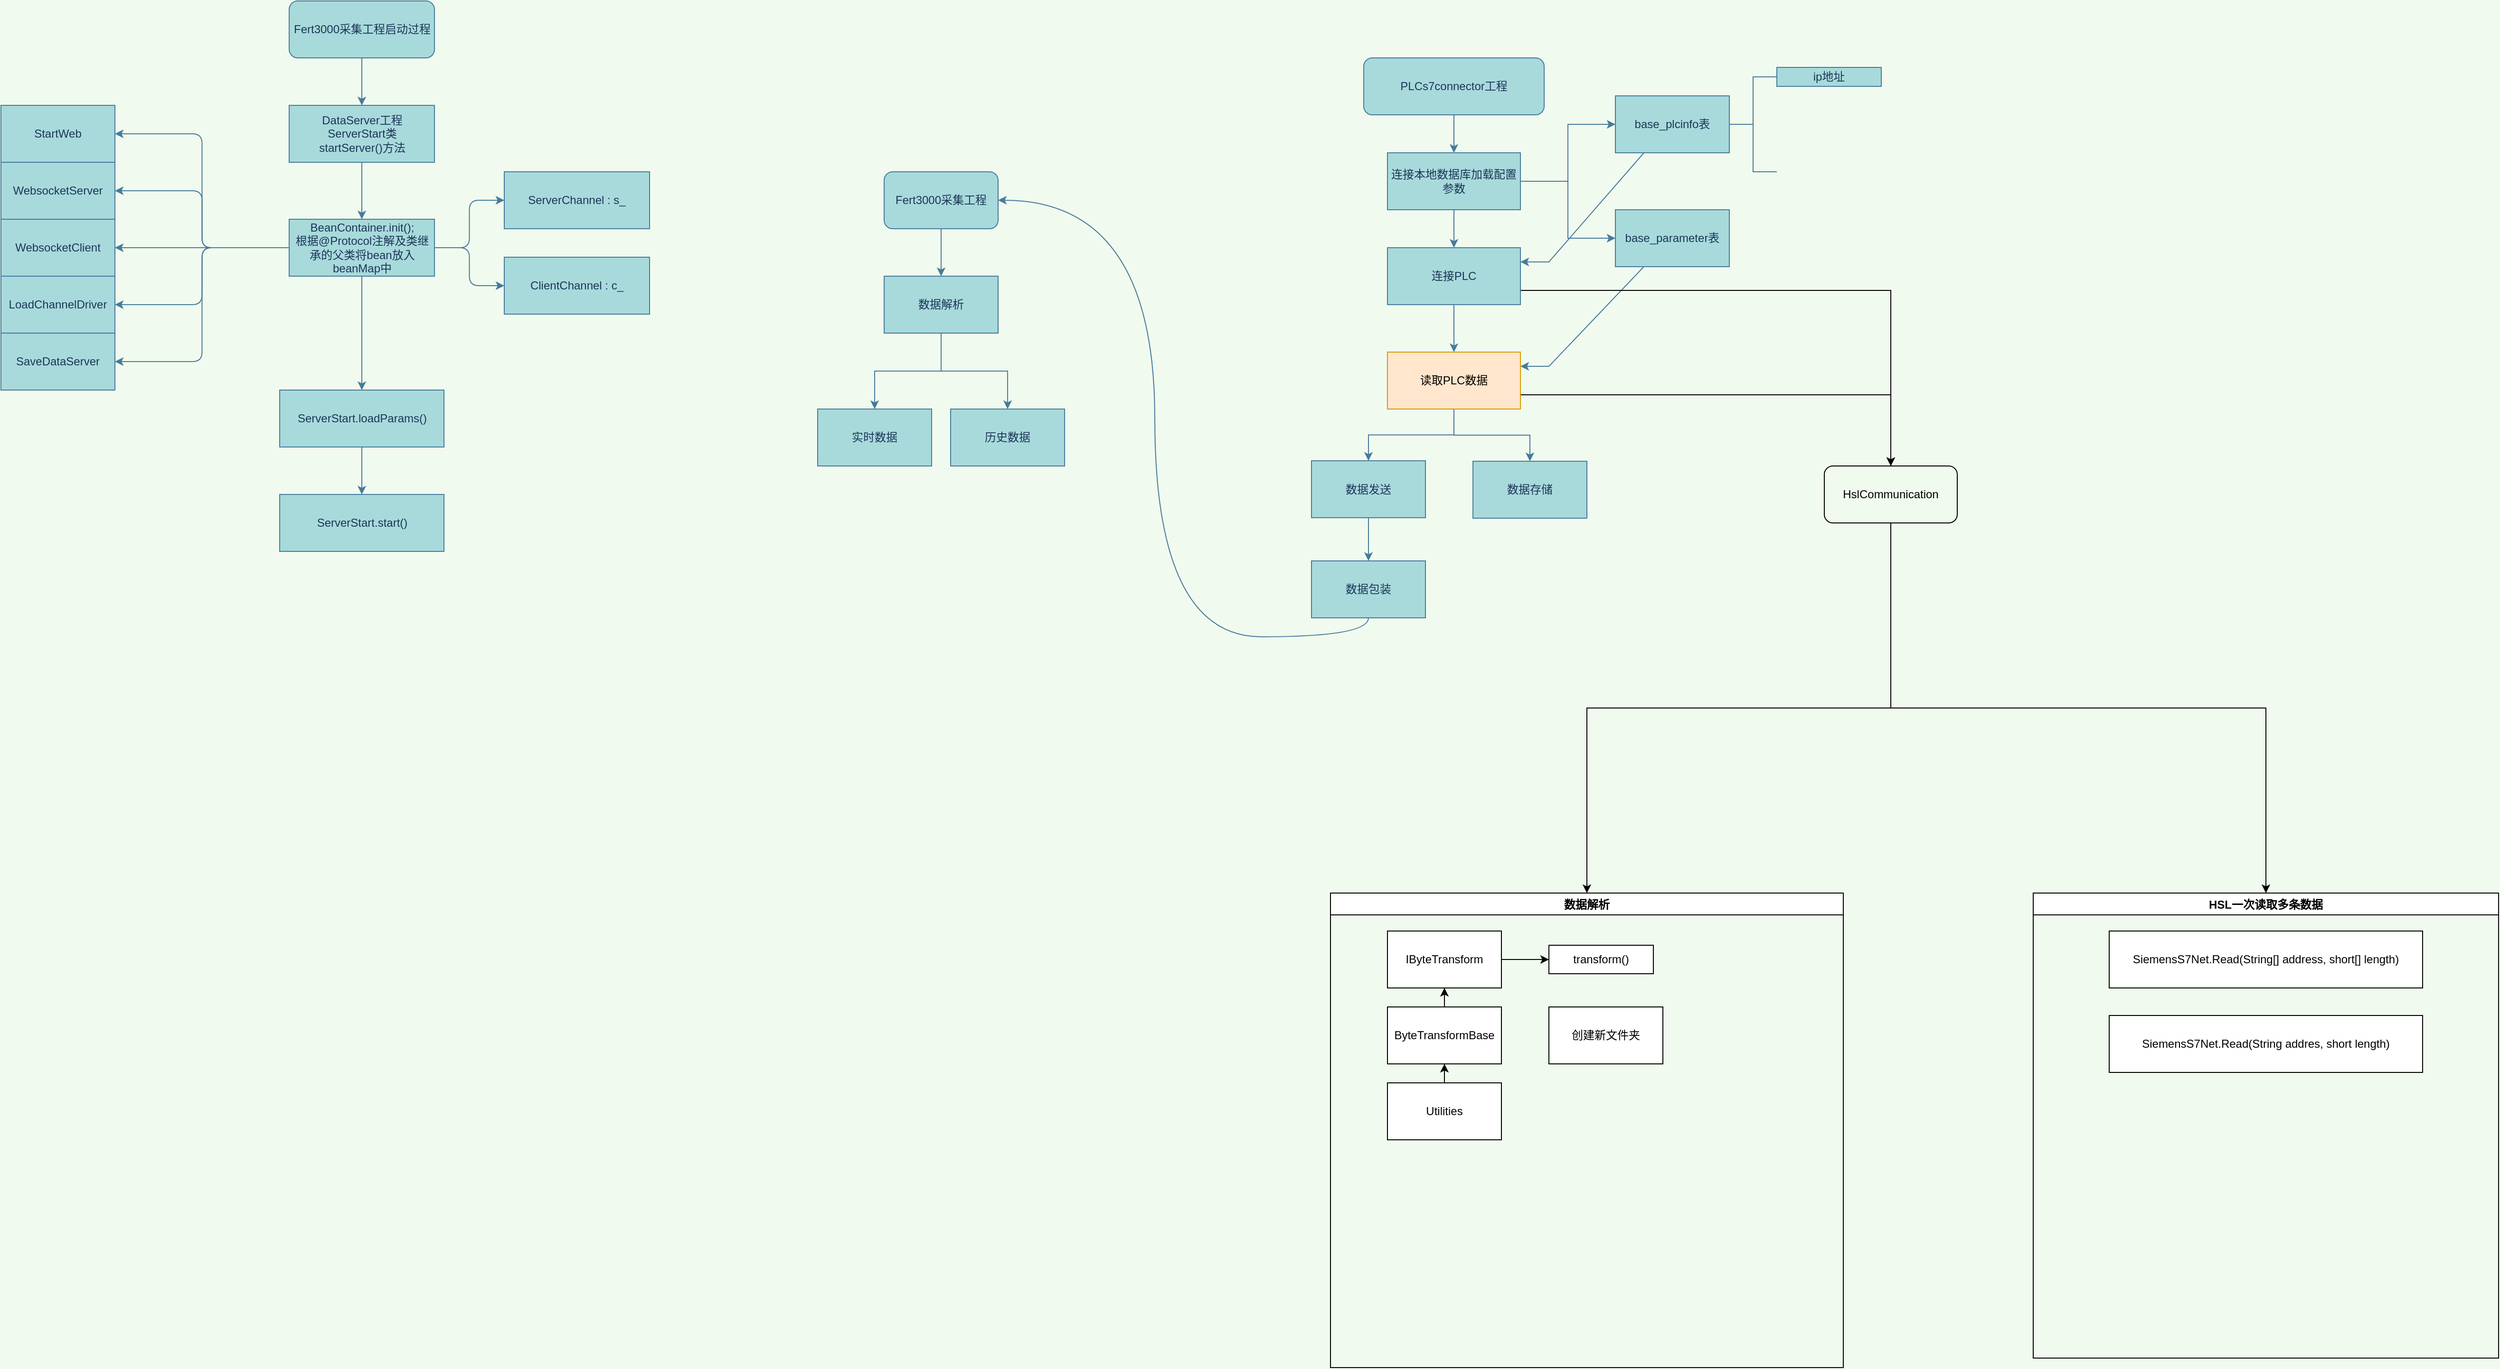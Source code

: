 <mxfile version="14.6.12" type="github">
  <diagram id="q3Z1H3btBQTQNrwf0yXD" name="Page-1">
    <mxGraphModel dx="2800" dy="552" grid="1" gridSize="10" guides="1" tooltips="1" connect="1" arrows="1" fold="1" page="1" pageScale="1" pageWidth="827" pageHeight="1169" background="#F1FAEE" math="0" shadow="0">
      <root>
        <mxCell id="0" />
        <mxCell id="1" parent="0" />
        <mxCell id="wgaBkyX_i237nLYb71gu-34" value="" style="edgeStyle=orthogonalEdgeStyle;rounded=0;orthogonalLoop=1;jettySize=auto;html=1;entryX=0.5;entryY=0;entryDx=0;entryDy=0;strokeColor=#457B9D;fontColor=#1D3557;labelBackgroundColor=#F1FAEE;" parent="1" source="Ral3mTj9MEij2qjCwWmm-1" target="wgaBkyX_i237nLYb71gu-35" edge="1">
          <mxGeometry relative="1" as="geometry">
            <mxPoint x="-10" y="390" as="targetPoint" />
          </mxGeometry>
        </mxCell>
        <mxCell id="Ral3mTj9MEij2qjCwWmm-1" value="Fert3000采集工程" style="rounded=1;whiteSpace=wrap;html=1;fillColor=#A8DADC;strokeColor=#457B9D;fontColor=#1D3557;" parent="1" vertex="1">
          <mxGeometry x="-70" y="220" width="120" height="60" as="geometry" />
        </mxCell>
        <mxCell id="Ral3mTj9MEij2qjCwWmm-3" style="edgeStyle=orthogonalEdgeStyle;rounded=0;orthogonalLoop=1;jettySize=auto;html=1;exitX=0.5;exitY=1;exitDx=0;exitDy=0;entryX=0.5;entryY=0;entryDx=0;entryDy=0;strokeColor=#457B9D;fontColor=#1D3557;labelBackgroundColor=#F1FAEE;" parent="1" source="Ral3mTj9MEij2qjCwWmm-2" target="Ral3mTj9MEij2qjCwWmm-4" edge="1">
          <mxGeometry relative="1" as="geometry">
            <mxPoint x="530" y="190" as="targetPoint" />
          </mxGeometry>
        </mxCell>
        <mxCell id="Ral3mTj9MEij2qjCwWmm-2" value="PLCs7connector工程" style="rounded=1;whiteSpace=wrap;html=1;fillColor=#A8DADC;strokeColor=#457B9D;fontColor=#1D3557;" parent="1" vertex="1">
          <mxGeometry x="435" y="100" width="190" height="60" as="geometry" />
        </mxCell>
        <mxCell id="wgaBkyX_i237nLYb71gu-2" style="edgeStyle=orthogonalEdgeStyle;rounded=0;orthogonalLoop=1;jettySize=auto;html=1;exitX=1;exitY=0.5;exitDx=0;exitDy=0;entryX=0;entryY=0.5;entryDx=0;entryDy=0;strokeColor=#457B9D;fontColor=#1D3557;labelBackgroundColor=#F1FAEE;" parent="1" source="Ral3mTj9MEij2qjCwWmm-4" target="wgaBkyX_i237nLYb71gu-1" edge="1">
          <mxGeometry relative="1" as="geometry" />
        </mxCell>
        <mxCell id="wgaBkyX_i237nLYb71gu-5" value="" style="edgeStyle=orthogonalEdgeStyle;rounded=0;orthogonalLoop=1;jettySize=auto;html=1;strokeColor=#457B9D;fontColor=#1D3557;labelBackgroundColor=#F1FAEE;" parent="1" source="Ral3mTj9MEij2qjCwWmm-4" target="wgaBkyX_i237nLYb71gu-4" edge="1">
          <mxGeometry relative="1" as="geometry" />
        </mxCell>
        <mxCell id="wgaBkyX_i237nLYb71gu-6" style="edgeStyle=orthogonalEdgeStyle;rounded=0;orthogonalLoop=1;jettySize=auto;html=1;exitX=1;exitY=0.5;exitDx=0;exitDy=0;entryX=0;entryY=0.5;entryDx=0;entryDy=0;strokeColor=#457B9D;fontColor=#1D3557;labelBackgroundColor=#F1FAEE;" parent="1" source="Ral3mTj9MEij2qjCwWmm-4" target="wgaBkyX_i237nLYb71gu-8" edge="1">
          <mxGeometry relative="1" as="geometry">
            <mxPoint x="680" y="200" as="targetPoint" />
          </mxGeometry>
        </mxCell>
        <mxCell id="Ral3mTj9MEij2qjCwWmm-4" value="连接本地数据库加载配置参数" style="rounded=0;whiteSpace=wrap;html=1;fillColor=#A8DADC;strokeColor=#457B9D;fontColor=#1D3557;" parent="1" vertex="1">
          <mxGeometry x="460" y="200" width="140" height="60" as="geometry" />
        </mxCell>
        <mxCell id="wgaBkyX_i237nLYb71gu-44" style="edgeStyle=entityRelationEdgeStyle;rounded=0;orthogonalLoop=1;jettySize=auto;html=1;exitX=0.5;exitY=1;exitDx=0;exitDy=0;entryX=1;entryY=0.25;entryDx=0;entryDy=0;strokeColor=#457B9D;fontColor=#1D3557;labelBackgroundColor=#F1FAEE;" parent="1" source="wgaBkyX_i237nLYb71gu-1" target="wgaBkyX_i237nLYb71gu-10" edge="1">
          <mxGeometry relative="1" as="geometry" />
        </mxCell>
        <mxCell id="wgaBkyX_i237nLYb71gu-1" value="&lt;p&gt;base_parameter表&lt;/p&gt;" style="rounded=0;whiteSpace=wrap;html=1;fillColor=#A8DADC;strokeColor=#457B9D;fontColor=#1D3557;" parent="1" vertex="1">
          <mxGeometry x="700" y="260" width="120" height="60" as="geometry" />
        </mxCell>
        <mxCell id="wgaBkyX_i237nLYb71gu-11" value="" style="edgeStyle=orthogonalEdgeStyle;curved=1;rounded=0;orthogonalLoop=1;jettySize=auto;html=1;strokeColor=#457B9D;fontColor=#1D3557;labelBackgroundColor=#F1FAEE;" parent="1" source="wgaBkyX_i237nLYb71gu-4" target="wgaBkyX_i237nLYb71gu-10" edge="1">
          <mxGeometry relative="1" as="geometry" />
        </mxCell>
        <mxCell id="-aoUGRB_CuIsWPi_dUsE-6" style="edgeStyle=orthogonalEdgeStyle;rounded=0;orthogonalLoop=1;jettySize=auto;html=1;exitX=1;exitY=0.75;exitDx=0;exitDy=0;entryX=0.5;entryY=0;entryDx=0;entryDy=0;" parent="1" source="wgaBkyX_i237nLYb71gu-4" target="-aoUGRB_CuIsWPi_dUsE-5" edge="1">
          <mxGeometry relative="1" as="geometry" />
        </mxCell>
        <mxCell id="wgaBkyX_i237nLYb71gu-4" value="连接PLC" style="whiteSpace=wrap;html=1;rounded=0;fillColor=#A8DADC;strokeColor=#457B9D;fontColor=#1D3557;" parent="1" vertex="1">
          <mxGeometry x="460" y="300" width="140" height="60" as="geometry" />
        </mxCell>
        <mxCell id="wgaBkyX_i237nLYb71gu-43" style="edgeStyle=entityRelationEdgeStyle;rounded=0;orthogonalLoop=1;jettySize=auto;html=1;exitX=0.5;exitY=1;exitDx=0;exitDy=0;entryX=1;entryY=0.25;entryDx=0;entryDy=0;strokeColor=#457B9D;fontColor=#1D3557;labelBackgroundColor=#F1FAEE;" parent="1" source="wgaBkyX_i237nLYb71gu-8" target="wgaBkyX_i237nLYb71gu-4" edge="1">
          <mxGeometry relative="1" as="geometry" />
        </mxCell>
        <mxCell id="wgaBkyX_i237nLYb71gu-8" value="&lt;p&gt;base_plcinfo表&lt;/p&gt;" style="rounded=0;whiteSpace=wrap;html=1;fillColor=#A8DADC;strokeColor=#457B9D;fontColor=#1D3557;" parent="1" vertex="1">
          <mxGeometry x="700" y="140" width="120" height="60" as="geometry" />
        </mxCell>
        <mxCell id="wgaBkyX_i237nLYb71gu-15" value="" style="edgeStyle=orthogonalEdgeStyle;rounded=0;orthogonalLoop=1;jettySize=auto;html=1;strokeColor=#457B9D;fontColor=#1D3557;labelBackgroundColor=#F1FAEE;" parent="1" source="wgaBkyX_i237nLYb71gu-10" target="wgaBkyX_i237nLYb71gu-14" edge="1">
          <mxGeometry relative="1" as="geometry" />
        </mxCell>
        <mxCell id="wgaBkyX_i237nLYb71gu-19" value="" style="edgeStyle=orthogonalEdgeStyle;rounded=0;orthogonalLoop=1;jettySize=auto;html=1;strokeColor=#457B9D;fontColor=#1D3557;labelBackgroundColor=#F1FAEE;" parent="1" source="wgaBkyX_i237nLYb71gu-10" target="wgaBkyX_i237nLYb71gu-18" edge="1">
          <mxGeometry relative="1" as="geometry" />
        </mxCell>
        <mxCell id="-aoUGRB_CuIsWPi_dUsE-4" style="edgeStyle=orthogonalEdgeStyle;rounded=0;orthogonalLoop=1;jettySize=auto;html=1;exitX=1;exitY=0.75;exitDx=0;exitDy=0;entryX=0.5;entryY=0;entryDx=0;entryDy=0;" parent="1" source="wgaBkyX_i237nLYb71gu-10" target="-aoUGRB_CuIsWPi_dUsE-5" edge="1">
          <mxGeometry relative="1" as="geometry">
            <mxPoint x="880" y="570" as="targetPoint" />
          </mxGeometry>
        </mxCell>
        <mxCell id="wgaBkyX_i237nLYb71gu-10" value="读取PLC数据" style="whiteSpace=wrap;html=1;rounded=0;fillColor=#ffe6cc;strokeColor=#d79b00;" parent="1" vertex="1">
          <mxGeometry x="460" y="410" width="140" height="60" as="geometry" />
        </mxCell>
        <mxCell id="wgaBkyX_i237nLYb71gu-27" value="" style="edgeStyle=orthogonalEdgeStyle;rounded=0;orthogonalLoop=1;jettySize=auto;html=1;strokeColor=#457B9D;fontColor=#1D3557;labelBackgroundColor=#F1FAEE;" parent="1" source="wgaBkyX_i237nLYb71gu-14" target="wgaBkyX_i237nLYb71gu-26" edge="1">
          <mxGeometry relative="1" as="geometry" />
        </mxCell>
        <mxCell id="wgaBkyX_i237nLYb71gu-14" value="数据发送" style="whiteSpace=wrap;html=1;rounded=0;fillColor=#A8DADC;strokeColor=#457B9D;fontColor=#1D3557;" parent="1" vertex="1">
          <mxGeometry x="380" y="524.5" width="120" height="60" as="geometry" />
        </mxCell>
        <mxCell id="wgaBkyX_i237nLYb71gu-18" value="数据存储" style="whiteSpace=wrap;html=1;rounded=0;shadow=0;fillColor=#A8DADC;strokeColor=#457B9D;fontColor=#1D3557;" parent="1" vertex="1">
          <mxGeometry x="550" y="525" width="120" height="60" as="geometry" />
        </mxCell>
        <mxCell id="wgaBkyX_i237nLYb71gu-30" style="edgeStyle=orthogonalEdgeStyle;curved=1;rounded=0;orthogonalLoop=1;jettySize=auto;html=1;exitX=0.5;exitY=1;exitDx=0;exitDy=0;entryX=1;entryY=0.5;entryDx=0;entryDy=0;strokeColor=#457B9D;fontColor=#1D3557;labelBackgroundColor=#F1FAEE;" parent="1" source="wgaBkyX_i237nLYb71gu-26" target="Ral3mTj9MEij2qjCwWmm-1" edge="1">
          <mxGeometry relative="1" as="geometry" />
        </mxCell>
        <mxCell id="wgaBkyX_i237nLYb71gu-26" value="数据包装" style="rounded=0;whiteSpace=wrap;html=1;fillColor=#A8DADC;strokeColor=#457B9D;fontColor=#1D3557;" parent="1" vertex="1">
          <mxGeometry x="380" y="630" width="120" height="60" as="geometry" />
        </mxCell>
        <mxCell id="wgaBkyX_i237nLYb71gu-38" value="" style="edgeStyle=orthogonalEdgeStyle;rounded=0;orthogonalLoop=1;jettySize=auto;html=1;strokeColor=#457B9D;fontColor=#1D3557;labelBackgroundColor=#F1FAEE;" parent="1" source="wgaBkyX_i237nLYb71gu-35" target="wgaBkyX_i237nLYb71gu-37" edge="1">
          <mxGeometry relative="1" as="geometry" />
        </mxCell>
        <mxCell id="wgaBkyX_i237nLYb71gu-40" value="" style="edgeStyle=orthogonalEdgeStyle;rounded=0;orthogonalLoop=1;jettySize=auto;html=1;strokeColor=#457B9D;fontColor=#1D3557;labelBackgroundColor=#F1FAEE;" parent="1" source="wgaBkyX_i237nLYb71gu-35" target="wgaBkyX_i237nLYb71gu-39" edge="1">
          <mxGeometry relative="1" as="geometry" />
        </mxCell>
        <mxCell id="wgaBkyX_i237nLYb71gu-35" value="数据解析" style="rounded=0;whiteSpace=wrap;html=1;shadow=0;fillColor=#A8DADC;strokeColor=#457B9D;fontColor=#1D3557;" parent="1" vertex="1">
          <mxGeometry x="-70" y="330" width="120" height="60" as="geometry" />
        </mxCell>
        <mxCell id="wgaBkyX_i237nLYb71gu-37" value="实时数据" style="whiteSpace=wrap;html=1;rounded=0;shadow=0;fillColor=#A8DADC;strokeColor=#457B9D;fontColor=#1D3557;" parent="1" vertex="1">
          <mxGeometry x="-140" y="470" width="120" height="60" as="geometry" />
        </mxCell>
        <mxCell id="wgaBkyX_i237nLYb71gu-39" value="历史数据" style="whiteSpace=wrap;html=1;rounded=0;shadow=0;fillColor=#A8DADC;strokeColor=#457B9D;fontColor=#1D3557;" parent="1" vertex="1">
          <mxGeometry y="470" width="120" height="60" as="geometry" />
        </mxCell>
        <mxCell id="EXphBwM4bVncMX0CTonM-7" style="edgeStyle=orthogonalEdgeStyle;rounded=0;orthogonalLoop=1;jettySize=auto;html=1;exitX=0;exitY=0.5;exitDx=0;exitDy=0;exitPerimeter=0;entryX=1;entryY=0.5;entryDx=0;entryDy=0;strokeColor=#457B9D;fontColor=#1D3557;labelBackgroundColor=#F1FAEE;" parent="1" source="EXphBwM4bVncMX0CTonM-1" target="wgaBkyX_i237nLYb71gu-8" edge="1">
          <mxGeometry relative="1" as="geometry" />
        </mxCell>
        <mxCell id="EXphBwM4bVncMX0CTonM-1" value="" style="strokeWidth=1;html=1;shape=mxgraph.flowchart.annotation_2;align=left;labelPosition=right;pointerEvents=1;verticalAlign=middle;fontSize=12;fillColor=#A8DADC;strokeColor=#457B9D;fontColor=#1D3557;" parent="1" vertex="1">
          <mxGeometry x="820" y="120" width="50" height="100" as="geometry" />
        </mxCell>
        <mxCell id="EXphBwM4bVncMX0CTonM-11" style="edgeStyle=orthogonalEdgeStyle;rounded=1;sketch=0;orthogonalLoop=1;jettySize=auto;html=1;exitX=0;exitY=0.5;exitDx=0;exitDy=0;entryX=1;entryY=0;entryDx=0;entryDy=0;entryPerimeter=0;fontColor=#1D3557;strokeColor=#457B9D;fillColor=#A8DADC;labelBackgroundColor=#F1FAEE;" parent="1" source="EXphBwM4bVncMX0CTonM-10" target="EXphBwM4bVncMX0CTonM-1" edge="1">
          <mxGeometry relative="1" as="geometry" />
        </mxCell>
        <mxCell id="EXphBwM4bVncMX0CTonM-10" value="&lt;p&gt;ip地址&lt;/p&gt;" style="rounded=0;whiteSpace=wrap;html=1;fillColor=#A8DADC;strokeColor=#457B9D;fontColor=#1D3557;" parent="1" vertex="1">
          <mxGeometry x="870" y="110" width="110" height="20" as="geometry" />
        </mxCell>
        <mxCell id="mD94zGOXXY75mjwzcfFq-3" style="edgeStyle=orthogonalEdgeStyle;rounded=0;orthogonalLoop=1;jettySize=auto;html=1;exitX=0.5;exitY=1;exitDx=0;exitDy=0;entryX=0.5;entryY=0;entryDx=0;entryDy=0;labelBackgroundColor=#F1FAEE;strokeColor=#457B9D;fontColor=#1D3557;" parent="1" source="mD94zGOXXY75mjwzcfFq-1" target="mD94zGOXXY75mjwzcfFq-2" edge="1">
          <mxGeometry relative="1" as="geometry" />
        </mxCell>
        <mxCell id="mD94zGOXXY75mjwzcfFq-1" value="Fert3000采集工程启动过程" style="rounded=1;whiteSpace=wrap;html=1;fillColor=#A8DADC;strokeColor=#457B9D;fontColor=#1D3557;" parent="1" vertex="1">
          <mxGeometry x="-696.5" y="40" width="153" height="60" as="geometry" />
        </mxCell>
        <mxCell id="mD94zGOXXY75mjwzcfFq-13" value="" style="edgeStyle=orthogonalEdgeStyle;curved=0;rounded=1;sketch=0;orthogonalLoop=1;jettySize=auto;html=1;fontColor=#1D3557;strokeColor=#457B9D;fillColor=#A8DADC;" parent="1" source="mD94zGOXXY75mjwzcfFq-2" target="mD94zGOXXY75mjwzcfFq-12" edge="1">
          <mxGeometry relative="1" as="geometry" />
        </mxCell>
        <mxCell id="mD94zGOXXY75mjwzcfFq-2" value="DataServer工程&lt;br&gt;ServerStart类&lt;br&gt;startServer()方法" style="rounded=0;whiteSpace=wrap;html=1;fillColor=#A8DADC;strokeColor=#457B9D;fontColor=#1D3557;" parent="1" vertex="1">
          <mxGeometry x="-696.5" y="150" width="153" height="60" as="geometry" />
        </mxCell>
        <mxCell id="mD94zGOXXY75mjwzcfFq-33" style="edgeStyle=orthogonalEdgeStyle;sketch=0;orthogonalLoop=1;jettySize=auto;html=1;exitX=0;exitY=0.5;exitDx=0;exitDy=0;entryX=1;entryY=0.5;entryDx=0;entryDy=0;fontColor=#1D3557;strokeColor=#457B9D;fillColor=#A8DADC;rounded=1;" parent="1" source="mD94zGOXXY75mjwzcfFq-12" target="mD94zGOXXY75mjwzcfFq-14" edge="1">
          <mxGeometry relative="1" as="geometry" />
        </mxCell>
        <mxCell id="mD94zGOXXY75mjwzcfFq-34" style="edgeStyle=orthogonalEdgeStyle;curved=0;rounded=1;sketch=0;orthogonalLoop=1;jettySize=auto;html=1;exitX=0;exitY=0.5;exitDx=0;exitDy=0;entryX=1;entryY=0.5;entryDx=0;entryDy=0;fontColor=#1D3557;strokeColor=#457B9D;fillColor=#A8DADC;" parent="1" source="mD94zGOXXY75mjwzcfFq-12" target="mD94zGOXXY75mjwzcfFq-15" edge="1">
          <mxGeometry relative="1" as="geometry" />
        </mxCell>
        <mxCell id="mD94zGOXXY75mjwzcfFq-35" style="edgeStyle=orthogonalEdgeStyle;curved=0;rounded=1;sketch=0;orthogonalLoop=1;jettySize=auto;html=1;exitX=0;exitY=0.5;exitDx=0;exitDy=0;entryX=1;entryY=0.5;entryDx=0;entryDy=0;fontColor=#1D3557;strokeColor=#457B9D;fillColor=#A8DADC;" parent="1" source="mD94zGOXXY75mjwzcfFq-12" target="mD94zGOXXY75mjwzcfFq-16" edge="1">
          <mxGeometry relative="1" as="geometry" />
        </mxCell>
        <mxCell id="mD94zGOXXY75mjwzcfFq-36" style="edgeStyle=orthogonalEdgeStyle;curved=0;rounded=1;sketch=0;orthogonalLoop=1;jettySize=auto;html=1;exitX=0;exitY=0.5;exitDx=0;exitDy=0;entryX=1;entryY=0.5;entryDx=0;entryDy=0;fontColor=#1D3557;strokeColor=#457B9D;fillColor=#A8DADC;" parent="1" source="mD94zGOXXY75mjwzcfFq-12" target="mD94zGOXXY75mjwzcfFq-17" edge="1">
          <mxGeometry relative="1" as="geometry" />
        </mxCell>
        <mxCell id="mD94zGOXXY75mjwzcfFq-37" style="edgeStyle=orthogonalEdgeStyle;curved=0;rounded=1;sketch=0;orthogonalLoop=1;jettySize=auto;html=1;exitX=0;exitY=0.5;exitDx=0;exitDy=0;entryX=1;entryY=0.5;entryDx=0;entryDy=0;fontColor=#1D3557;strokeColor=#457B9D;fillColor=#A8DADC;" parent="1" source="mD94zGOXXY75mjwzcfFq-12" target="mD94zGOXXY75mjwzcfFq-18" edge="1">
          <mxGeometry relative="1" as="geometry" />
        </mxCell>
        <mxCell id="mD94zGOXXY75mjwzcfFq-38" style="edgeStyle=orthogonalEdgeStyle;curved=0;rounded=1;sketch=0;orthogonalLoop=1;jettySize=auto;html=1;entryX=0.5;entryY=0;entryDx=0;entryDy=0;fontColor=#1D3557;strokeColor=#457B9D;fillColor=#A8DADC;" parent="1" source="mD94zGOXXY75mjwzcfFq-12" target="mD94zGOXXY75mjwzcfFq-19" edge="1">
          <mxGeometry relative="1" as="geometry" />
        </mxCell>
        <mxCell id="mD94zGOXXY75mjwzcfFq-41" value="" style="edgeStyle=orthogonalEdgeStyle;curved=0;rounded=1;sketch=0;orthogonalLoop=1;jettySize=auto;html=1;fontColor=#1D3557;strokeColor=#457B9D;fillColor=#A8DADC;" parent="1" source="mD94zGOXXY75mjwzcfFq-12" target="mD94zGOXXY75mjwzcfFq-40" edge="1">
          <mxGeometry relative="1" as="geometry" />
        </mxCell>
        <mxCell id="mD94zGOXXY75mjwzcfFq-43" style="edgeStyle=orthogonalEdgeStyle;curved=0;rounded=1;sketch=0;orthogonalLoop=1;jettySize=auto;html=1;exitX=1;exitY=0.5;exitDx=0;exitDy=0;entryX=0;entryY=0.5;entryDx=0;entryDy=0;fontColor=#1D3557;strokeColor=#457B9D;fillColor=#A8DADC;" parent="1" source="mD94zGOXXY75mjwzcfFq-12" target="mD94zGOXXY75mjwzcfFq-42" edge="1">
          <mxGeometry relative="1" as="geometry" />
        </mxCell>
        <mxCell id="mD94zGOXXY75mjwzcfFq-12" value="BeanContainer.init();&lt;br&gt;根据@Protocol注解及类继承的父类将bean放入beanMap中" style="rounded=0;whiteSpace=wrap;html=1;fillColor=#A8DADC;strokeColor=#457B9D;fontColor=#1D3557;" parent="1" vertex="1">
          <mxGeometry x="-696.5" y="270" width="153" height="60" as="geometry" />
        </mxCell>
        <mxCell id="mD94zGOXXY75mjwzcfFq-14" value="StartWeb" style="rounded=0;whiteSpace=wrap;html=1;labelBackgroundColor=none;sketch=0;fontColor=#1D3557;strokeColor=#457B9D;fillColor=#A8DADC;" parent="1" vertex="1">
          <mxGeometry x="-1000" y="150" width="120" height="60" as="geometry" />
        </mxCell>
        <mxCell id="mD94zGOXXY75mjwzcfFq-15" value="WebsocketServer" style="rounded=0;whiteSpace=wrap;html=1;labelBackgroundColor=none;sketch=0;fontColor=#1D3557;strokeColor=#457B9D;fillColor=#A8DADC;" parent="1" vertex="1">
          <mxGeometry x="-1000" y="210" width="120" height="60" as="geometry" />
        </mxCell>
        <mxCell id="mD94zGOXXY75mjwzcfFq-16" value="WebsocketClient" style="rounded=0;whiteSpace=wrap;html=1;labelBackgroundColor=none;sketch=0;fontColor=#1D3557;strokeColor=#457B9D;fillColor=#A8DADC;" parent="1" vertex="1">
          <mxGeometry x="-1000" y="270" width="120" height="60" as="geometry" />
        </mxCell>
        <mxCell id="mD94zGOXXY75mjwzcfFq-17" value="LoadChannelDriver" style="rounded=0;whiteSpace=wrap;html=1;labelBackgroundColor=none;sketch=0;fontColor=#1D3557;strokeColor=#457B9D;fillColor=#A8DADC;" parent="1" vertex="1">
          <mxGeometry x="-1000" y="330" width="120" height="60" as="geometry" />
        </mxCell>
        <mxCell id="mD94zGOXXY75mjwzcfFq-18" value="SaveDataServer" style="rounded=0;whiteSpace=wrap;html=1;labelBackgroundColor=none;sketch=0;fontColor=#1D3557;strokeColor=#457B9D;fillColor=#A8DADC;" parent="1" vertex="1">
          <mxGeometry x="-1000" y="390" width="120" height="60" as="geometry" />
        </mxCell>
        <mxCell id="mD94zGOXXY75mjwzcfFq-39" style="edgeStyle=orthogonalEdgeStyle;curved=0;rounded=1;sketch=0;orthogonalLoop=1;jettySize=auto;html=1;exitX=0.5;exitY=1;exitDx=0;exitDy=0;entryX=0.5;entryY=0;entryDx=0;entryDy=0;fontColor=#1D3557;strokeColor=#457B9D;fillColor=#A8DADC;" parent="1" source="mD94zGOXXY75mjwzcfFq-19" target="mD94zGOXXY75mjwzcfFq-20" edge="1">
          <mxGeometry relative="1" as="geometry" />
        </mxCell>
        <mxCell id="mD94zGOXXY75mjwzcfFq-19" value="ServerStart.loadParams()" style="rounded=0;whiteSpace=wrap;html=1;labelBackgroundColor=none;sketch=0;fontColor=#1D3557;strokeColor=#457B9D;fillColor=#A8DADC;" parent="1" vertex="1">
          <mxGeometry x="-706.5" y="450" width="173" height="60" as="geometry" />
        </mxCell>
        <mxCell id="mD94zGOXXY75mjwzcfFq-20" value="ServerStart.start()" style="rounded=0;whiteSpace=wrap;html=1;labelBackgroundColor=none;sketch=0;fontColor=#1D3557;strokeColor=#457B9D;fillColor=#A8DADC;" parent="1" vertex="1">
          <mxGeometry x="-706.5" y="560" width="173" height="60" as="geometry" />
        </mxCell>
        <mxCell id="mD94zGOXXY75mjwzcfFq-40" value="ServerChannel : s_" style="rounded=0;whiteSpace=wrap;html=1;fillColor=#A8DADC;strokeColor=#457B9D;fontColor=#1D3557;" parent="1" vertex="1">
          <mxGeometry x="-470" y="220" width="153" height="60" as="geometry" />
        </mxCell>
        <mxCell id="mD94zGOXXY75mjwzcfFq-42" value="ClientChannel : c_" style="rounded=0;whiteSpace=wrap;html=1;fillColor=#A8DADC;strokeColor=#457B9D;fontColor=#1D3557;" parent="1" vertex="1">
          <mxGeometry x="-470" y="310" width="153" height="60" as="geometry" />
        </mxCell>
        <mxCell id="y_2R0KRIv1sbbhgSnNdf-2" value="" style="edgeStyle=orthogonalEdgeStyle;rounded=0;orthogonalLoop=1;jettySize=auto;html=1;entryX=0.5;entryY=0;entryDx=0;entryDy=0;" parent="1" source="-aoUGRB_CuIsWPi_dUsE-5" target="y_2R0KRIv1sbbhgSnNdf-3" edge="1">
          <mxGeometry relative="1" as="geometry">
            <mxPoint x="990" y="670" as="targetPoint" />
          </mxGeometry>
        </mxCell>
        <mxCell id="x9bEP2mhulIpiE2jmw_l-6" style="edgeStyle=orthogonalEdgeStyle;rounded=0;orthogonalLoop=1;jettySize=auto;html=1;exitX=0.5;exitY=1;exitDx=0;exitDy=0;entryX=0.5;entryY=0;entryDx=0;entryDy=0;" edge="1" parent="1" source="-aoUGRB_CuIsWPi_dUsE-5" target="x9bEP2mhulIpiE2jmw_l-5">
          <mxGeometry relative="1" as="geometry" />
        </mxCell>
        <mxCell id="-aoUGRB_CuIsWPi_dUsE-5" value="HslCommunication" style="rounded=1;whiteSpace=wrap;html=1;fillColor=none;" parent="1" vertex="1">
          <mxGeometry x="920" y="530" width="140" height="60" as="geometry" />
        </mxCell>
        <mxCell id="y_2R0KRIv1sbbhgSnNdf-3" value="数据解析" style="swimlane;" parent="1" vertex="1">
          <mxGeometry x="400" y="980" width="540" height="500" as="geometry">
            <mxRectangle x="720" y="650" width="80" height="23" as="alternateBounds" />
          </mxGeometry>
        </mxCell>
        <mxCell id="y_2R0KRIv1sbbhgSnNdf-4" value="IByteTransform" style="whiteSpace=wrap;html=1;" parent="y_2R0KRIv1sbbhgSnNdf-3" vertex="1">
          <mxGeometry x="60" y="40" width="120" height="60" as="geometry" />
        </mxCell>
        <mxCell id="y_2R0KRIv1sbbhgSnNdf-14" style="edgeStyle=orthogonalEdgeStyle;rounded=0;orthogonalLoop=1;jettySize=auto;html=1;entryX=0.5;entryY=1;entryDx=0;entryDy=0;" parent="y_2R0KRIv1sbbhgSnNdf-3" source="y_2R0KRIv1sbbhgSnNdf-6" target="y_2R0KRIv1sbbhgSnNdf-4" edge="1">
          <mxGeometry relative="1" as="geometry" />
        </mxCell>
        <mxCell id="y_2R0KRIv1sbbhgSnNdf-6" value="ByteTransformBase" style="whiteSpace=wrap;html=1;" parent="y_2R0KRIv1sbbhgSnNdf-3" vertex="1">
          <mxGeometry x="60" y="120" width="120" height="60" as="geometry" />
        </mxCell>
        <mxCell id="y_2R0KRIv1sbbhgSnNdf-13" style="edgeStyle=orthogonalEdgeStyle;rounded=0;orthogonalLoop=1;jettySize=auto;html=1;entryX=0.5;entryY=1;entryDx=0;entryDy=0;" parent="y_2R0KRIv1sbbhgSnNdf-3" source="y_2R0KRIv1sbbhgSnNdf-10" target="y_2R0KRIv1sbbhgSnNdf-6" edge="1">
          <mxGeometry relative="1" as="geometry" />
        </mxCell>
        <mxCell id="y_2R0KRIv1sbbhgSnNdf-10" value="Utilities" style="whiteSpace=wrap;html=1;" parent="y_2R0KRIv1sbbhgSnNdf-3" vertex="1">
          <mxGeometry x="60" y="200" width="120" height="60" as="geometry" />
        </mxCell>
        <mxCell id="y_2R0KRIv1sbbhgSnNdf-12" value="transform()" style="rounded=0;whiteSpace=wrap;html=1;" parent="y_2R0KRIv1sbbhgSnNdf-3" vertex="1">
          <mxGeometry x="230" y="55" width="110" height="30" as="geometry" />
        </mxCell>
        <mxCell id="y_2R0KRIv1sbbhgSnNdf-11" style="edgeStyle=orthogonalEdgeStyle;rounded=0;orthogonalLoop=1;jettySize=auto;html=1;entryX=0;entryY=0.5;entryDx=0;entryDy=0;" parent="y_2R0KRIv1sbbhgSnNdf-3" source="y_2R0KRIv1sbbhgSnNdf-4" target="y_2R0KRIv1sbbhgSnNdf-12" edge="1">
          <mxGeometry relative="1" as="geometry">
            <mxPoint x="240" y="70" as="targetPoint" />
            <Array as="points" />
          </mxGeometry>
        </mxCell>
        <mxCell id="B07JP_nlf9BlqsH8_0sl-1" value="创建新文件夹" style="rounded=0;whiteSpace=wrap;html=1;" parent="y_2R0KRIv1sbbhgSnNdf-3" vertex="1">
          <mxGeometry x="230" y="120" width="120" height="60" as="geometry" />
        </mxCell>
        <mxCell id="x9bEP2mhulIpiE2jmw_l-5" value="HSL一次读取多条数据" style="swimlane;" vertex="1" parent="1">
          <mxGeometry x="1140" y="980" width="490" height="490" as="geometry" />
        </mxCell>
        <mxCell id="x9bEP2mhulIpiE2jmw_l-9" value="SiemensS7Net.Read(String[] address, short[] length)" style="rounded=0;whiteSpace=wrap;html=1;" vertex="1" parent="x9bEP2mhulIpiE2jmw_l-5">
          <mxGeometry x="80" y="40" width="330" height="60" as="geometry" />
        </mxCell>
        <mxCell id="x9bEP2mhulIpiE2jmw_l-11" value="SiemensS7Net.Read(String addres, short length)" style="rounded=0;whiteSpace=wrap;html=1;" vertex="1" parent="x9bEP2mhulIpiE2jmw_l-5">
          <mxGeometry x="80" y="129" width="330" height="60" as="geometry" />
        </mxCell>
      </root>
    </mxGraphModel>
  </diagram>
</mxfile>
